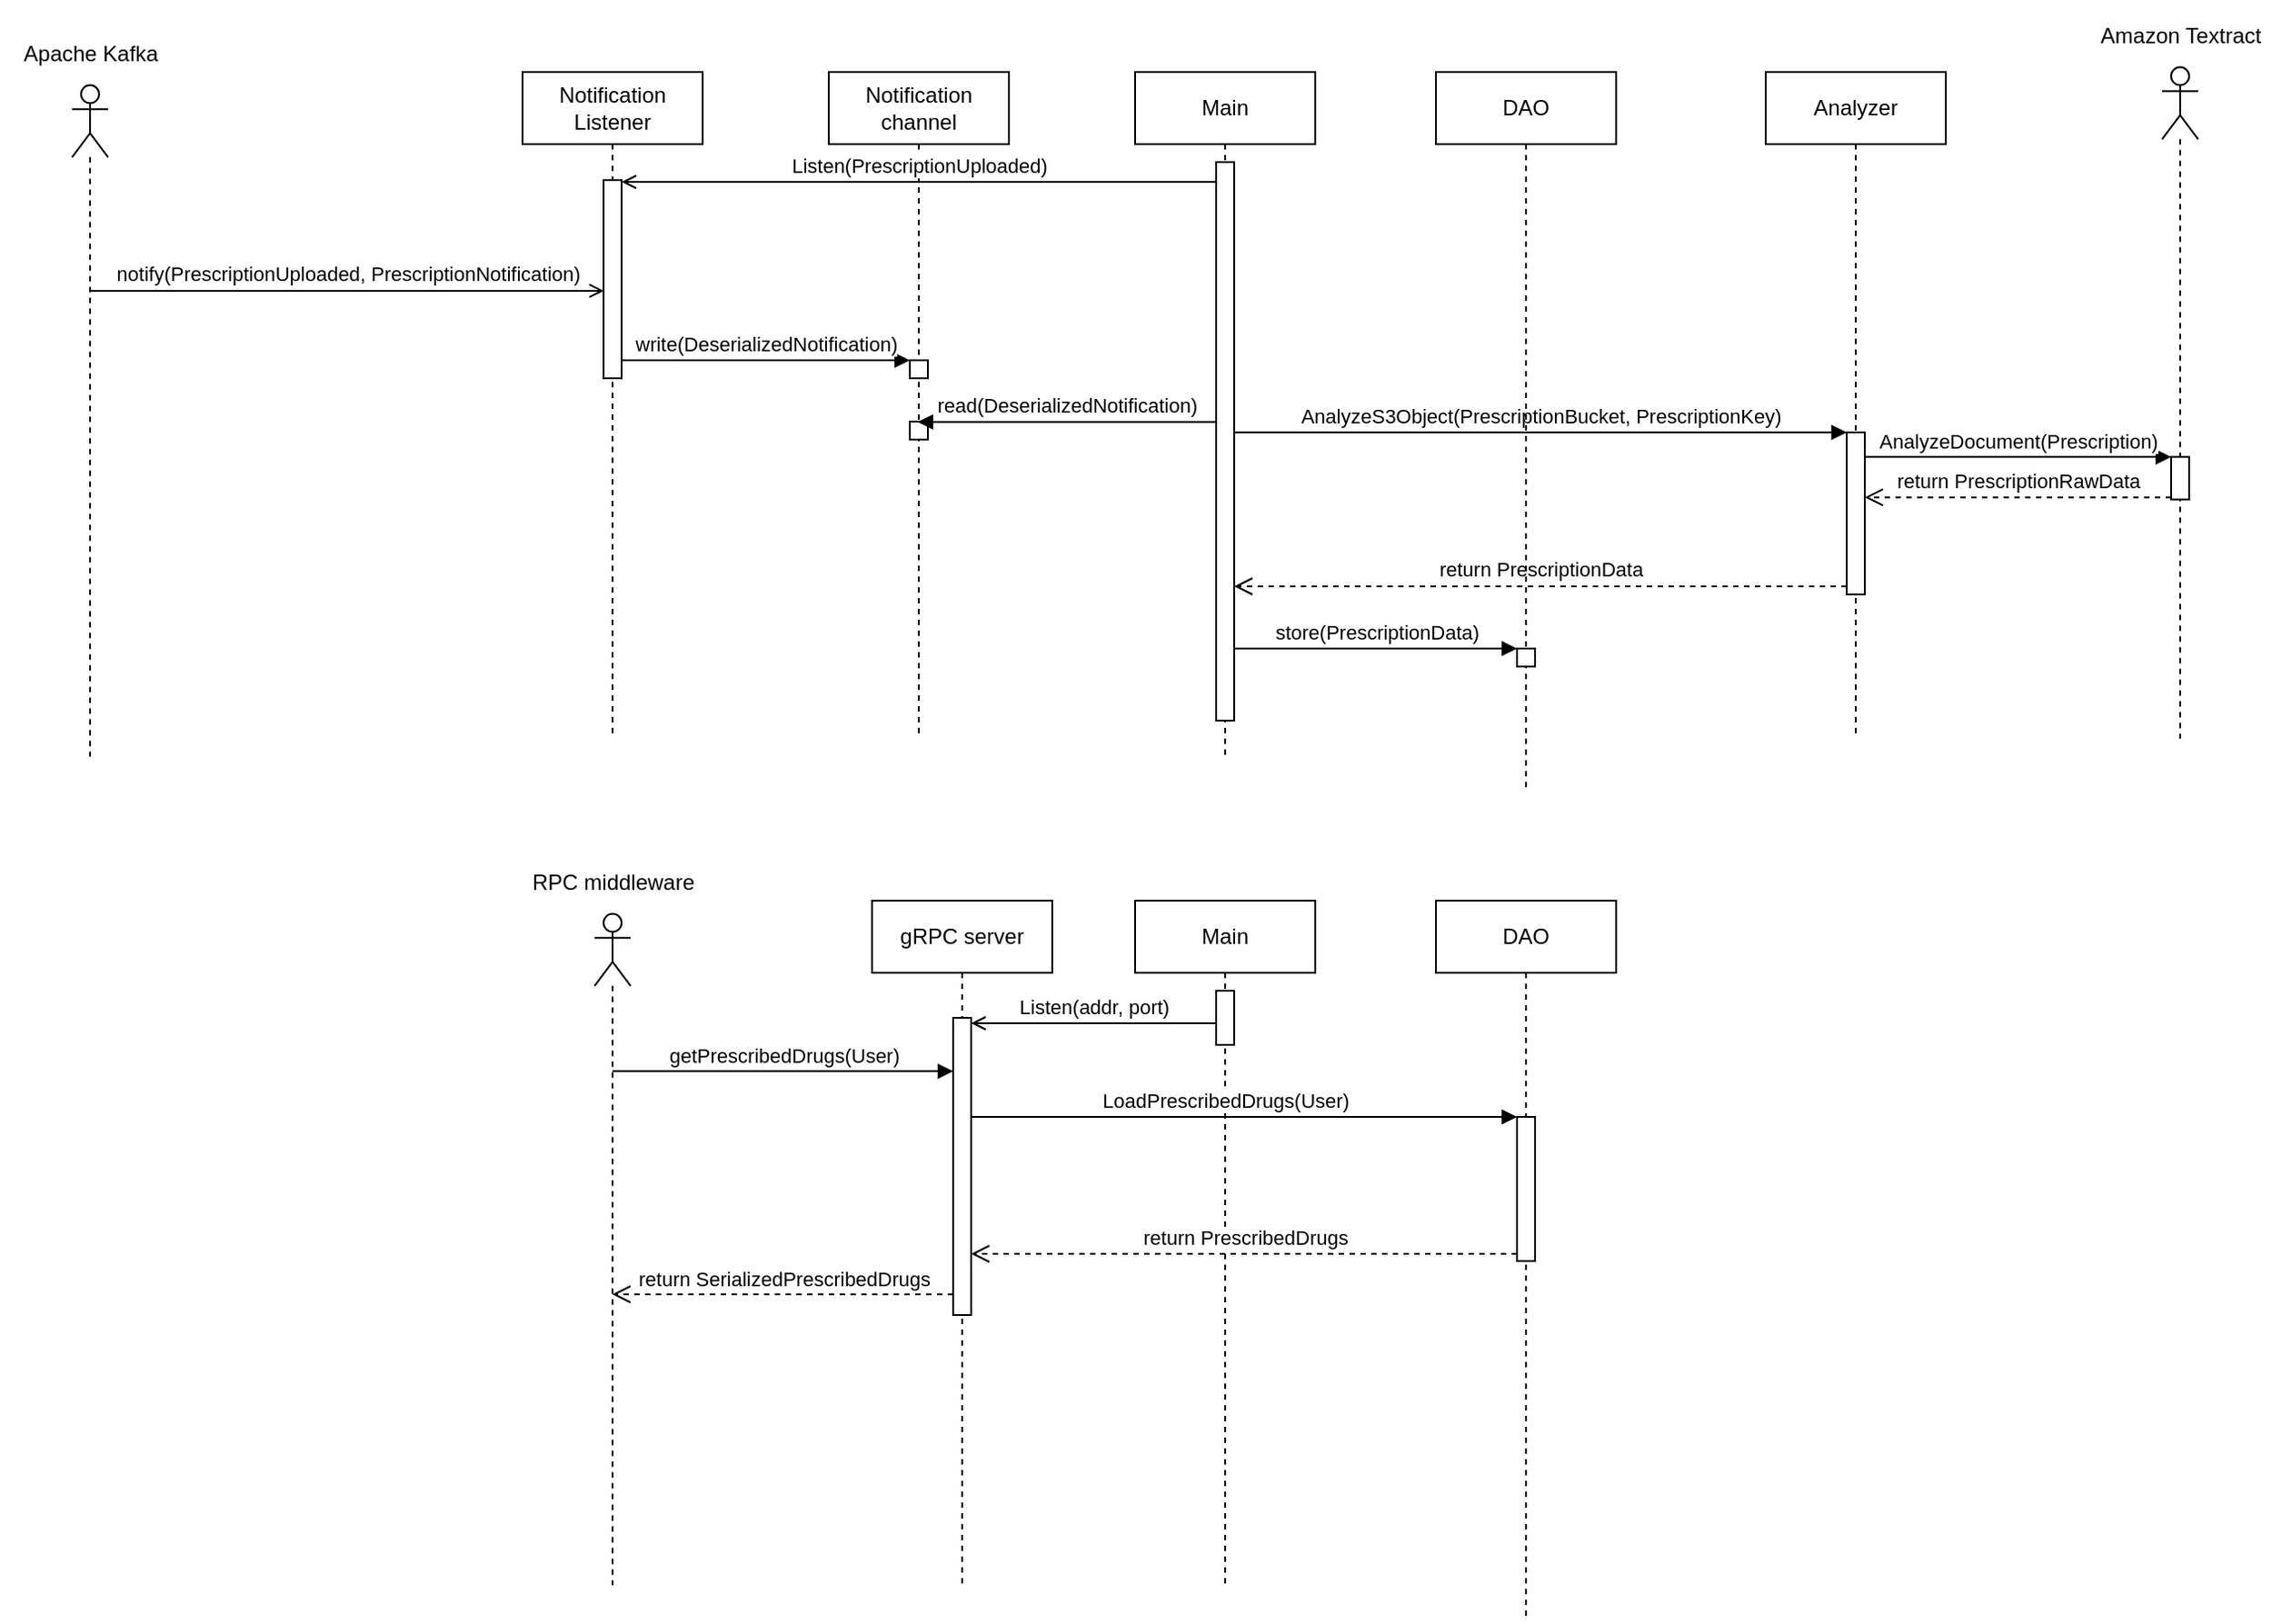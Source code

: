 <mxfile>
    <diagram id="hxUH3TJHs5PIEpigtoU2" name="Pagina-1">
        <mxGraphModel dx="1581" dy="573" grid="1" gridSize="10" guides="1" tooltips="1" connect="1" arrows="1" fold="1" page="1" pageScale="1" pageWidth="827" pageHeight="1169" math="0" shadow="0">
            <root>
                <mxCell id="0"/>
                <mxCell id="1" parent="0"/>
                <mxCell id="2" value="Notification Listener" style="shape=umlLifeline;perimeter=lifelinePerimeter;whiteSpace=wrap;html=1;container=1;collapsible=0;recursiveResize=0;outlineConnect=0;" vertex="1" parent="1">
                    <mxGeometry x="220" y="160" width="100" height="370" as="geometry"/>
                </mxCell>
                <mxCell id="11" value="" style="html=1;points=[];perimeter=orthogonalPerimeter;" vertex="1" parent="2">
                    <mxGeometry x="45" y="60" width="10" height="110" as="geometry"/>
                </mxCell>
                <mxCell id="7" value="" style="group" vertex="1" connectable="0" parent="1">
                    <mxGeometry x="-70" y="130" width="100" height="410" as="geometry"/>
                </mxCell>
                <mxCell id="5" value="" style="shape=umlLifeline;participant=umlActor;perimeter=lifelinePerimeter;whiteSpace=wrap;html=1;container=1;collapsible=0;recursiveResize=0;verticalAlign=top;spacingTop=36;outlineConnect=0;size=40;" vertex="1" parent="7">
                    <mxGeometry x="40" y="37.273" width="20" height="372.727" as="geometry"/>
                </mxCell>
                <mxCell id="6" value="Apache Kafka" style="text;html=1;align=center;verticalAlign=middle;resizable=0;points=[];autosize=1;strokeColor=none;fillColor=none;" vertex="1" parent="7">
                    <mxGeometry x="5" y="10" width="90" height="20" as="geometry"/>
                </mxCell>
                <mxCell id="12" value="notify(PrescriptionUploaded, PrescriptionNotification)" style="html=1;verticalAlign=bottom;endArrow=open;entryX=0.021;entryY=0.559;endFill=0;entryDx=0;entryDy=0;entryPerimeter=0;" edge="1" target="11" parent="1" source="5">
                    <mxGeometry relative="1" as="geometry">
                        <mxPoint x="195" y="220" as="sourcePoint"/>
                    </mxGeometry>
                </mxCell>
                <mxCell id="14" value="Notification channel" style="shape=umlLifeline;perimeter=lifelinePerimeter;whiteSpace=wrap;html=1;container=1;collapsible=0;recursiveResize=0;outlineConnect=0;" vertex="1" parent="1">
                    <mxGeometry x="390" y="160" width="100" height="370" as="geometry"/>
                </mxCell>
                <mxCell id="22" value="" style="html=1;points=[];perimeter=orthogonalPerimeter;" vertex="1" parent="14">
                    <mxGeometry x="45" y="160" width="10" height="10" as="geometry"/>
                </mxCell>
                <mxCell id="36" value="" style="html=1;points=[];perimeter=orthogonalPerimeter;" vertex="1" parent="14">
                    <mxGeometry x="45" y="194" width="10" height="10" as="geometry"/>
                </mxCell>
                <mxCell id="16" value="Main" style="shape=umlLifeline;perimeter=lifelinePerimeter;whiteSpace=wrap;html=1;container=1;collapsible=0;recursiveResize=0;outlineConnect=0;" vertex="1" parent="1">
                    <mxGeometry x="560" y="160" width="100" height="380" as="geometry"/>
                </mxCell>
                <mxCell id="28" value="" style="html=1;points=[];perimeter=orthogonalPerimeter;" vertex="1" parent="16">
                    <mxGeometry x="45" y="50" width="10" height="310" as="geometry"/>
                </mxCell>
                <mxCell id="23" value="write(DeserializedNotification)" style="html=1;verticalAlign=bottom;endArrow=block;entryX=0;entryY=0;" edge="1" target="22" parent="1" source="11">
                    <mxGeometry relative="1" as="geometry">
                        <mxPoint x="325" y="320" as="sourcePoint"/>
                    </mxGeometry>
                </mxCell>
                <mxCell id="29" value="read(DeserializedNotification)" style="html=1;verticalAlign=bottom;endArrow=block;" edge="1" parent="1" source="28">
                    <mxGeometry relative="1" as="geometry">
                        <mxPoint x="510" y="460" as="sourcePoint"/>
                        <mxPoint x="439.324" y="354.25" as="targetPoint"/>
                    </mxGeometry>
                </mxCell>
                <mxCell id="31" value="Analyzer" style="shape=umlLifeline;perimeter=lifelinePerimeter;whiteSpace=wrap;html=1;container=1;collapsible=0;recursiveResize=0;outlineConnect=0;" vertex="1" parent="1">
                    <mxGeometry x="910" y="160" width="100" height="370" as="geometry"/>
                </mxCell>
                <mxCell id="33" value="" style="html=1;points=[];perimeter=orthogonalPerimeter;" vertex="1" parent="31">
                    <mxGeometry x="45" y="200" width="10" height="90" as="geometry"/>
                </mxCell>
                <mxCell id="34" value="AnalyzeS3Object(PrescriptionBucket, PrescriptionKey)" style="html=1;verticalAlign=bottom;endArrow=block;entryX=0;entryY=0;" edge="1" target="33" parent="1" source="28">
                    <mxGeometry relative="1" as="geometry">
                        <mxPoint x="715" y="360" as="sourcePoint"/>
                    </mxGeometry>
                </mxCell>
                <mxCell id="37" value="" style="group" vertex="1" connectable="0" parent="1">
                    <mxGeometry x="1090" y="120" width="100" height="410" as="geometry"/>
                </mxCell>
                <mxCell id="38" value="" style="shape=umlLifeline;participant=umlActor;perimeter=lifelinePerimeter;whiteSpace=wrap;html=1;container=1;collapsible=0;recursiveResize=0;verticalAlign=top;spacingTop=36;outlineConnect=0;size=40;" vertex="1" parent="37">
                    <mxGeometry x="40" y="37.273" width="20" height="372.727" as="geometry"/>
                </mxCell>
                <mxCell id="40" value="" style="html=1;points=[];perimeter=orthogonalPerimeter;" vertex="1" parent="38">
                    <mxGeometry x="5" y="216.37" width="10" height="23.63" as="geometry"/>
                </mxCell>
                <mxCell id="39" value="Amazon Textract" style="text;html=1;align=center;verticalAlign=middle;resizable=0;points=[];autosize=1;strokeColor=none;fillColor=none;" vertex="1" parent="37">
                    <mxGeometry y="10" width="100" height="20" as="geometry"/>
                </mxCell>
                <mxCell id="41" value="AnalyzeDocument(Prescription)" style="html=1;verticalAlign=bottom;endArrow=block;entryX=0;entryY=0;" edge="1" target="40" parent="1" source="33">
                    <mxGeometry relative="1" as="geometry">
                        <mxPoint x="1065" y="373.64" as="sourcePoint"/>
                    </mxGeometry>
                </mxCell>
                <mxCell id="42" value="return PrescriptionRawData" style="html=1;verticalAlign=bottom;endArrow=open;dashed=1;endSize=8;exitX=0;exitY=0.95;" edge="1" source="40" parent="1" target="33">
                    <mxGeometry relative="1" as="geometry">
                        <mxPoint x="1060" y="450" as="targetPoint"/>
                    </mxGeometry>
                </mxCell>
                <mxCell id="35" value="return PrescriptionData" style="html=1;verticalAlign=bottom;endArrow=open;dashed=1;endSize=8;exitX=0;exitY=0.95;" edge="1" source="33" parent="1" target="28">
                    <mxGeometry relative="1" as="geometry">
                        <mxPoint x="835" y="436" as="targetPoint"/>
                    </mxGeometry>
                </mxCell>
                <mxCell id="43" value="DAO" style="shape=umlLifeline;perimeter=lifelinePerimeter;whiteSpace=wrap;html=1;container=1;collapsible=0;recursiveResize=0;outlineConnect=0;" vertex="1" parent="1">
                    <mxGeometry x="727" y="160" width="100" height="400" as="geometry"/>
                </mxCell>
                <mxCell id="51" value="" style="html=1;points=[];perimeter=orthogonalPerimeter;" vertex="1" parent="43">
                    <mxGeometry x="45" y="320" width="10" height="10" as="geometry"/>
                </mxCell>
                <mxCell id="47" value="Listen(PrescriptionUploaded)" style="html=1;verticalAlign=bottom;endArrow=open;endFill=0;" edge="1" parent="1" source="28">
                    <mxGeometry relative="1" as="geometry">
                        <mxPoint x="510" y="221" as="sourcePoint"/>
                        <mxPoint x="275" y="221" as="targetPoint"/>
                    </mxGeometry>
                </mxCell>
                <mxCell id="52" value="store(PrescriptionData)" style="html=1;verticalAlign=bottom;endArrow=block;entryX=0;entryY=0;" edge="1" target="51" parent="1" source="28">
                    <mxGeometry relative="1" as="geometry">
                        <mxPoint x="702" y="480" as="sourcePoint"/>
                    </mxGeometry>
                </mxCell>
                <mxCell id="54" value="Main" style="shape=umlLifeline;perimeter=lifelinePerimeter;whiteSpace=wrap;html=1;container=1;collapsible=0;recursiveResize=0;outlineConnect=0;" vertex="1" parent="1">
                    <mxGeometry x="560" y="620" width="100" height="380" as="geometry"/>
                </mxCell>
                <mxCell id="55" value="" style="html=1;points=[];perimeter=orthogonalPerimeter;" vertex="1" parent="54">
                    <mxGeometry x="45" y="50" width="10" height="30" as="geometry"/>
                </mxCell>
                <mxCell id="57" value="" style="group" vertex="1" connectable="0" parent="1">
                    <mxGeometry x="220" y="590" width="105" height="410" as="geometry"/>
                </mxCell>
                <mxCell id="58" value="" style="shape=umlLifeline;participant=umlActor;perimeter=lifelinePerimeter;whiteSpace=wrap;html=1;container=1;collapsible=0;recursiveResize=0;verticalAlign=top;spacingTop=36;outlineConnect=0;size=40;" vertex="1" parent="57">
                    <mxGeometry x="40" y="37.273" width="20" height="372.727" as="geometry"/>
                </mxCell>
                <mxCell id="59" value="RPC middleware" style="text;html=1;align=center;verticalAlign=middle;resizable=0;points=[];autosize=1;strokeColor=none;fillColor=none;" vertex="1" parent="57">
                    <mxGeometry x="-5" y="10" width="110" height="20" as="geometry"/>
                </mxCell>
                <mxCell id="60" value="gRPC server" style="shape=umlLifeline;perimeter=lifelinePerimeter;whiteSpace=wrap;html=1;container=1;collapsible=0;recursiveResize=0;outlineConnect=0;" vertex="1" parent="1">
                    <mxGeometry x="414" y="620" width="100" height="380" as="geometry"/>
                </mxCell>
                <mxCell id="61" value="" style="html=1;points=[];perimeter=orthogonalPerimeter;" vertex="1" parent="60">
                    <mxGeometry x="45" y="65" width="10" height="165" as="geometry"/>
                </mxCell>
                <mxCell id="62" value="Listen(addr, port)" style="html=1;verticalAlign=bottom;endArrow=open;endFill=0;" edge="1" parent="1" target="61">
                    <mxGeometry relative="1" as="geometry">
                        <mxPoint x="605" y="688" as="sourcePoint"/>
                        <mxPoint x="469" y="688" as="targetPoint"/>
                    </mxGeometry>
                </mxCell>
                <mxCell id="63" value="DAO" style="shape=umlLifeline;perimeter=lifelinePerimeter;whiteSpace=wrap;html=1;container=1;collapsible=0;recursiveResize=0;outlineConnect=0;" vertex="1" parent="1">
                    <mxGeometry x="727" y="620" width="100" height="400" as="geometry"/>
                </mxCell>
                <mxCell id="67" value="" style="html=1;points=[];perimeter=orthogonalPerimeter;" vertex="1" parent="63">
                    <mxGeometry x="45" y="120" width="10" height="80" as="geometry"/>
                </mxCell>
                <mxCell id="65" value="getPrescribedDrugs(User)" style="html=1;verticalAlign=bottom;endArrow=block;" edge="1" parent="1" source="58">
                    <mxGeometry relative="1" as="geometry">
                        <mxPoint x="349.5" y="714.636" as="sourcePoint"/>
                        <mxPoint x="459" y="714.636" as="targetPoint"/>
                    </mxGeometry>
                </mxCell>
                <mxCell id="68" value="LoadPrescribedDrugs(User)" style="html=1;verticalAlign=bottom;endArrow=block;entryX=0;entryY=0;" edge="1" target="67" parent="1" source="61">
                    <mxGeometry x="-0.069" relative="1" as="geometry">
                        <mxPoint x="460" y="740" as="sourcePoint"/>
                        <mxPoint as="offset"/>
                    </mxGeometry>
                </mxCell>
                <mxCell id="69" value="return PrescribedDrugs" style="html=1;verticalAlign=bottom;endArrow=open;dashed=1;endSize=8;exitX=0;exitY=0.95;" edge="1" source="67" parent="1" target="61">
                    <mxGeometry relative="1" as="geometry">
                        <mxPoint x="702" y="816" as="targetPoint"/>
                    </mxGeometry>
                </mxCell>
                <mxCell id="70" value="return SerializedPrescribedDrugs" style="html=1;verticalAlign=bottom;endArrow=open;dashed=1;endSize=8;" edge="1" parent="1">
                    <mxGeometry relative="1" as="geometry">
                        <mxPoint x="269.81" y="838.5" as="targetPoint"/>
                        <mxPoint x="459" y="838.5" as="sourcePoint"/>
                    </mxGeometry>
                </mxCell>
            </root>
        </mxGraphModel>
    </diagram>
</mxfile>